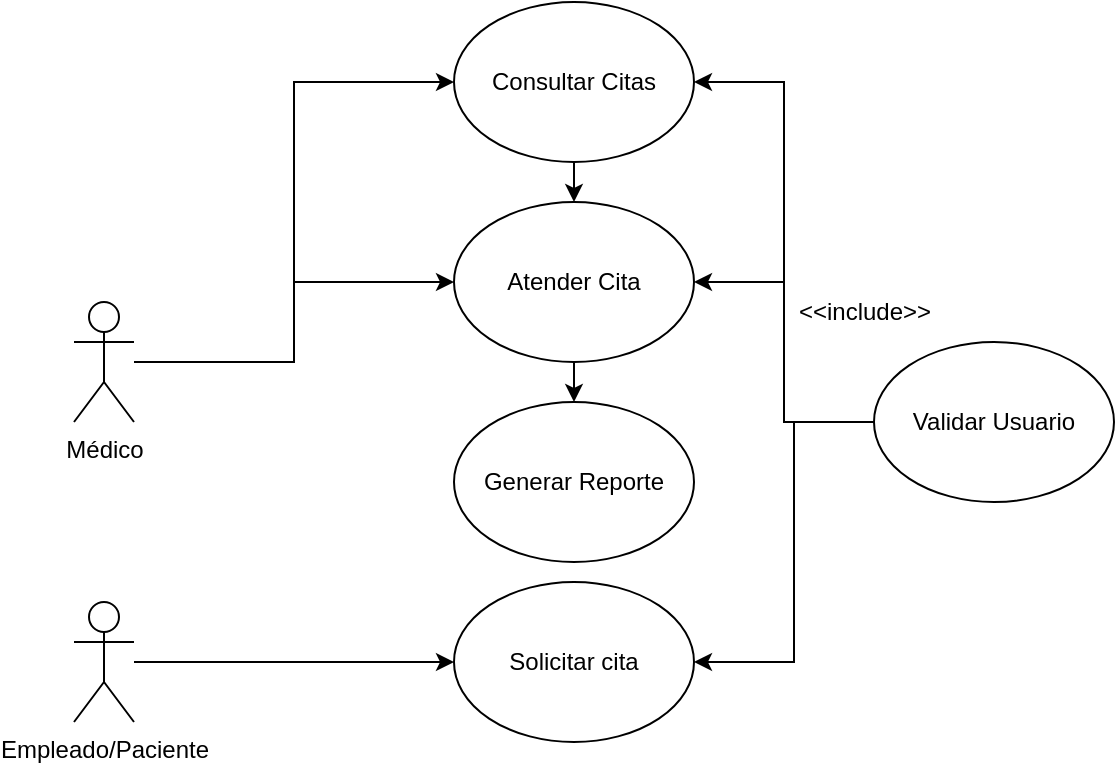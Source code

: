 <mxfile version="20.8.20" type="github" pages="4">
  <diagram name="CasosUso" id="oI0zcblD2vLM9tzDN-FS">
    <mxGraphModel dx="753" dy="471" grid="1" gridSize="10" guides="1" tooltips="1" connect="1" arrows="1" fold="1" page="1" pageScale="1" pageWidth="827" pageHeight="1169" math="0" shadow="0">
      <root>
        <mxCell id="0" />
        <mxCell id="1" parent="0" />
        <mxCell id="5IkLuFJpY8_xRAn4Nj8V-5" style="edgeStyle=orthogonalEdgeStyle;rounded=0;orthogonalLoop=1;jettySize=auto;html=1;entryX=0;entryY=0.5;entryDx=0;entryDy=0;" edge="1" parent="1" source="oaAsL4D27_Mjlr-QGw2--1" target="5IkLuFJpY8_xRAn4Nj8V-3">
          <mxGeometry relative="1" as="geometry">
            <mxPoint x="260" y="310" as="sourcePoint" />
          </mxGeometry>
        </mxCell>
        <mxCell id="5IkLuFJpY8_xRAn4Nj8V-14" style="edgeStyle=orthogonalEdgeStyle;rounded=0;orthogonalLoop=1;jettySize=auto;html=1;" edge="1" parent="1" source="oaAsL4D27_Mjlr-QGw2--1" target="5IkLuFJpY8_xRAn4Nj8V-6">
          <mxGeometry relative="1" as="geometry">
            <mxPoint x="250" y="330" as="sourcePoint" />
          </mxGeometry>
        </mxCell>
        <mxCell id="oaAsL4D27_Mjlr-QGw2--1" value="Médico" style="shape=umlActor;verticalLabelPosition=bottom;verticalAlign=top;html=1;outlineConnect=0;" parent="1" vertex="1">
          <mxGeometry x="200" y="280" width="30" height="60" as="geometry" />
        </mxCell>
        <mxCell id="oaAsL4D27_Mjlr-QGw2--2" value="Empleado/Paciente" style="shape=umlActor;verticalLabelPosition=bottom;verticalAlign=top;html=1;outlineConnect=0;" parent="1" vertex="1">
          <mxGeometry x="200" y="430" width="30" height="60" as="geometry" />
        </mxCell>
        <mxCell id="oaAsL4D27_Mjlr-QGw2--3" value="Solicitar cita" style="ellipse;whiteSpace=wrap;html=1;" parent="1" vertex="1">
          <mxGeometry x="390" y="420" width="120" height="80" as="geometry" />
        </mxCell>
        <mxCell id="oaAsL4D27_Mjlr-QGw2--4" value="" style="endArrow=classic;html=1;rounded=0;entryX=0;entryY=0.5;entryDx=0;entryDy=0;" parent="1" source="oaAsL4D27_Mjlr-QGw2--2" target="oaAsL4D27_Mjlr-QGw2--3" edge="1">
          <mxGeometry width="50" height="50" relative="1" as="geometry">
            <mxPoint x="510" y="330" as="sourcePoint" />
            <mxPoint x="490" y="310" as="targetPoint" />
          </mxGeometry>
        </mxCell>
        <mxCell id="5IkLuFJpY8_xRAn4Nj8V-2" style="edgeStyle=orthogonalEdgeStyle;rounded=0;orthogonalLoop=1;jettySize=auto;html=1;exitX=0;exitY=0.5;exitDx=0;exitDy=0;entryX=1;entryY=0.5;entryDx=0;entryDy=0;" edge="1" parent="1" source="5IkLuFJpY8_xRAn4Nj8V-1" target="oaAsL4D27_Mjlr-QGw2--3">
          <mxGeometry relative="1" as="geometry">
            <Array as="points">
              <mxPoint x="560" y="340" />
              <mxPoint x="560" y="460" />
            </Array>
          </mxGeometry>
        </mxCell>
        <mxCell id="5IkLuFJpY8_xRAn4Nj8V-7" style="edgeStyle=orthogonalEdgeStyle;rounded=0;orthogonalLoop=1;jettySize=auto;html=1;exitX=0;exitY=0.5;exitDx=0;exitDy=0;entryX=1;entryY=0.5;entryDx=0;entryDy=0;" edge="1" parent="1" source="5IkLuFJpY8_xRAn4Nj8V-1" target="5IkLuFJpY8_xRAn4Nj8V-3">
          <mxGeometry relative="1" as="geometry" />
        </mxCell>
        <mxCell id="5IkLuFJpY8_xRAn4Nj8V-8" style="edgeStyle=orthogonalEdgeStyle;rounded=0;orthogonalLoop=1;jettySize=auto;html=1;exitX=0;exitY=0.5;exitDx=0;exitDy=0;" edge="1" parent="1" source="5IkLuFJpY8_xRAn4Nj8V-1" target="5IkLuFJpY8_xRAn4Nj8V-6">
          <mxGeometry relative="1" as="geometry" />
        </mxCell>
        <mxCell id="5IkLuFJpY8_xRAn4Nj8V-1" value="Validar Usuario" style="ellipse;whiteSpace=wrap;html=1;" vertex="1" parent="1">
          <mxGeometry x="600" y="300" width="120" height="80" as="geometry" />
        </mxCell>
        <mxCell id="5IkLuFJpY8_xRAn4Nj8V-9" style="edgeStyle=orthogonalEdgeStyle;rounded=0;orthogonalLoop=1;jettySize=auto;html=1;exitX=0.5;exitY=1;exitDx=0;exitDy=0;entryX=0.5;entryY=0;entryDx=0;entryDy=0;" edge="1" parent="1" source="5IkLuFJpY8_xRAn4Nj8V-3" target="5IkLuFJpY8_xRAn4Nj8V-6">
          <mxGeometry relative="1" as="geometry" />
        </mxCell>
        <mxCell id="5IkLuFJpY8_xRAn4Nj8V-3" value="Consultar Citas" style="ellipse;whiteSpace=wrap;html=1;" vertex="1" parent="1">
          <mxGeometry x="390" y="130" width="120" height="80" as="geometry" />
        </mxCell>
        <mxCell id="5IkLuFJpY8_xRAn4Nj8V-12" style="edgeStyle=orthogonalEdgeStyle;rounded=0;orthogonalLoop=1;jettySize=auto;html=1;exitX=0.5;exitY=1;exitDx=0;exitDy=0;entryX=0.5;entryY=0;entryDx=0;entryDy=0;" edge="1" parent="1" source="5IkLuFJpY8_xRAn4Nj8V-6" target="5IkLuFJpY8_xRAn4Nj8V-11">
          <mxGeometry relative="1" as="geometry" />
        </mxCell>
        <mxCell id="5IkLuFJpY8_xRAn4Nj8V-6" value="Atender Cita" style="ellipse;whiteSpace=wrap;html=1;" vertex="1" parent="1">
          <mxGeometry x="390" y="230" width="120" height="80" as="geometry" />
        </mxCell>
        <mxCell id="5IkLuFJpY8_xRAn4Nj8V-11" value="Generar Reporte" style="ellipse;whiteSpace=wrap;html=1;" vertex="1" parent="1">
          <mxGeometry x="390" y="330" width="120" height="80" as="geometry" />
        </mxCell>
        <mxCell id="5IkLuFJpY8_xRAn4Nj8V-13" value="&amp;lt;&amp;lt;include&amp;gt;&amp;gt;" style="text;html=1;align=center;verticalAlign=middle;resizable=0;points=[];autosize=1;strokeColor=none;fillColor=none;" vertex="1" parent="1">
          <mxGeometry x="550" y="270" width="90" height="30" as="geometry" />
        </mxCell>
      </root>
    </mxGraphModel>
  </diagram>
  <diagram id="XqRJrCncq-GjlaDZzdW8" name="Clase">
    <mxGraphModel dx="753" dy="471" grid="1" gridSize="10" guides="1" tooltips="1" connect="1" arrows="1" fold="1" page="1" pageScale="1" pageWidth="827" pageHeight="1169" math="0" shadow="0">
      <root>
        <mxCell id="0" />
        <mxCell id="1" parent="0" />
        <mxCell id="9M5RaAoIDpLF31Z5K_zt-23" style="edgeStyle=orthogonalEdgeStyle;rounded=0;orthogonalLoop=1;jettySize=auto;html=1;entryX=0.5;entryY=0;entryDx=0;entryDy=0;" edge="1" parent="1" source="9M5RaAoIDpLF31Z5K_zt-6" target="9M5RaAoIDpLF31Z5K_zt-18">
          <mxGeometry relative="1" as="geometry" />
        </mxCell>
        <mxCell id="9M5RaAoIDpLF31Z5K_zt-24" style="edgeStyle=orthogonalEdgeStyle;rounded=0;orthogonalLoop=1;jettySize=auto;html=1;entryX=0.5;entryY=0;entryDx=0;entryDy=0;" edge="1" parent="1" source="9M5RaAoIDpLF31Z5K_zt-6" target="9M5RaAoIDpLF31Z5K_zt-14">
          <mxGeometry relative="1" as="geometry" />
        </mxCell>
        <mxCell id="9M5RaAoIDpLF31Z5K_zt-6" value="Paciente" style="swimlane;fontStyle=1;align=center;verticalAlign=top;childLayout=stackLayout;horizontal=1;startSize=26;horizontalStack=0;resizeParent=1;resizeParentMax=0;resizeLast=0;collapsible=1;marginBottom=0;" vertex="1" parent="1">
          <mxGeometry x="230" y="93" width="160" height="114" as="geometry">
            <mxRectangle x="310" y="200" width="100" height="30" as="alternateBounds" />
          </mxGeometry>
        </mxCell>
        <mxCell id="9M5RaAoIDpLF31Z5K_zt-7" value="Nombre&#xa;Edad&#xa;Dirección&#xa;" style="text;strokeColor=none;fillColor=none;align=left;verticalAlign=top;spacingLeft=4;spacingRight=4;overflow=hidden;rotatable=0;points=[[0,0.5],[1,0.5]];portConstraint=eastwest;" vertex="1" parent="9M5RaAoIDpLF31Z5K_zt-6">
          <mxGeometry y="26" width="160" height="54" as="geometry" />
        </mxCell>
        <mxCell id="9M5RaAoIDpLF31Z5K_zt-8" value="" style="line;strokeWidth=1;fillColor=none;align=left;verticalAlign=middle;spacingTop=-1;spacingLeft=3;spacingRight=3;rotatable=0;labelPosition=right;points=[];portConstraint=eastwest;strokeColor=inherit;" vertex="1" parent="9M5RaAoIDpLF31Z5K_zt-6">
          <mxGeometry y="80" width="160" height="8" as="geometry" />
        </mxCell>
        <mxCell id="9M5RaAoIDpLF31Z5K_zt-9" value="Solicitar Cita" style="text;strokeColor=none;fillColor=none;align=left;verticalAlign=top;spacingLeft=4;spacingRight=4;overflow=hidden;rotatable=0;points=[[0,0.5],[1,0.5]];portConstraint=eastwest;" vertex="1" parent="9M5RaAoIDpLF31Z5K_zt-6">
          <mxGeometry y="88" width="160" height="26" as="geometry" />
        </mxCell>
        <mxCell id="9M5RaAoIDpLF31Z5K_zt-22" style="edgeStyle=orthogonalEdgeStyle;rounded=0;orthogonalLoop=1;jettySize=auto;html=1;entryX=0.5;entryY=0;entryDx=0;entryDy=0;" edge="1" parent="1" source="9M5RaAoIDpLF31Z5K_zt-10" target="9M5RaAoIDpLF31Z5K_zt-18">
          <mxGeometry relative="1" as="geometry" />
        </mxCell>
        <mxCell id="9M5RaAoIDpLF31Z5K_zt-10" value="Médico" style="swimlane;fontStyle=1;align=center;verticalAlign=top;childLayout=stackLayout;horizontal=1;startSize=26;horizontalStack=0;resizeParent=1;resizeParentMax=0;resizeLast=0;collapsible=1;marginBottom=0;" vertex="1" parent="1">
          <mxGeometry x="530" y="80" width="160" height="140" as="geometry" />
        </mxCell>
        <mxCell id="9M5RaAoIDpLF31Z5K_zt-11" value="Nombre&#xa;Especialidad&#xa;Contacto" style="text;strokeColor=none;fillColor=none;align=left;verticalAlign=top;spacingLeft=4;spacingRight=4;overflow=hidden;rotatable=0;points=[[0,0.5],[1,0.5]];portConstraint=eastwest;" vertex="1" parent="9M5RaAoIDpLF31Z5K_zt-10">
          <mxGeometry y="26" width="160" height="64" as="geometry" />
        </mxCell>
        <mxCell id="9M5RaAoIDpLF31Z5K_zt-12" value="" style="line;strokeWidth=1;fillColor=none;align=left;verticalAlign=middle;spacingTop=-1;spacingLeft=3;spacingRight=3;rotatable=0;labelPosition=right;points=[];portConstraint=eastwest;strokeColor=inherit;" vertex="1" parent="9M5RaAoIDpLF31Z5K_zt-10">
          <mxGeometry y="90" width="160" height="8" as="geometry" />
        </mxCell>
        <mxCell id="9M5RaAoIDpLF31Z5K_zt-13" value="Consultar Citas&#xa;Atender Citas" style="text;strokeColor=none;fillColor=none;align=left;verticalAlign=top;spacingLeft=4;spacingRight=4;overflow=hidden;rotatable=0;points=[[0,0.5],[1,0.5]];portConstraint=eastwest;" vertex="1" parent="9M5RaAoIDpLF31Z5K_zt-10">
          <mxGeometry y="98" width="160" height="42" as="geometry" />
        </mxCell>
        <mxCell id="9M5RaAoIDpLF31Z5K_zt-14" value="Historial Clínico" style="swimlane;fontStyle=1;align=center;verticalAlign=top;childLayout=stackLayout;horizontal=1;startSize=26;horizontalStack=0;resizeParent=1;resizeParentMax=0;resizeLast=0;collapsible=1;marginBottom=0;" vertex="1" parent="1">
          <mxGeometry x="160" y="288" width="160" height="144" as="geometry" />
        </mxCell>
        <mxCell id="9M5RaAoIDpLF31Z5K_zt-15" value="Paciente&#xa;Antecedentes médicos&#xa;Resultados exámenes&#xa;Tratamientos recibidos" style="text;strokeColor=none;fillColor=none;align=left;verticalAlign=top;spacingLeft=4;spacingRight=4;overflow=hidden;rotatable=0;points=[[0,0.5],[1,0.5]];portConstraint=eastwest;" vertex="1" parent="9M5RaAoIDpLF31Z5K_zt-14">
          <mxGeometry y="26" width="160" height="84" as="geometry" />
        </mxCell>
        <mxCell id="9M5RaAoIDpLF31Z5K_zt-16" value="" style="line;strokeWidth=1;fillColor=none;align=left;verticalAlign=middle;spacingTop=-1;spacingLeft=3;spacingRight=3;rotatable=0;labelPosition=right;points=[];portConstraint=eastwest;strokeColor=inherit;" vertex="1" parent="9M5RaAoIDpLF31Z5K_zt-14">
          <mxGeometry y="110" width="160" height="8" as="geometry" />
        </mxCell>
        <mxCell id="9M5RaAoIDpLF31Z5K_zt-17" value="Buscar paciente&#xa;" style="text;strokeColor=none;fillColor=none;align=left;verticalAlign=top;spacingLeft=4;spacingRight=4;overflow=hidden;rotatable=0;points=[[0,0.5],[1,0.5]];portConstraint=eastwest;" vertex="1" parent="9M5RaAoIDpLF31Z5K_zt-14">
          <mxGeometry y="118" width="160" height="26" as="geometry" />
        </mxCell>
        <mxCell id="9M5RaAoIDpLF31Z5K_zt-18" value="Cita" style="swimlane;fontStyle=1;align=center;verticalAlign=top;childLayout=stackLayout;horizontal=1;startSize=26;horizontalStack=0;resizeParent=1;resizeParentMax=0;resizeLast=0;collapsible=1;marginBottom=0;" vertex="1" parent="1">
          <mxGeometry x="390" y="290" width="160" height="140" as="geometry" />
        </mxCell>
        <mxCell id="9M5RaAoIDpLF31Z5K_zt-19" value="Paciente&#xa;Fecha&#xa;Médico&#xa;Motivo" style="text;strokeColor=none;fillColor=none;align=left;verticalAlign=top;spacingLeft=4;spacingRight=4;overflow=hidden;rotatable=0;points=[[0,0.5],[1,0.5]];portConstraint=eastwest;" vertex="1" parent="9M5RaAoIDpLF31Z5K_zt-18">
          <mxGeometry y="26" width="160" height="64" as="geometry" />
        </mxCell>
        <mxCell id="9M5RaAoIDpLF31Z5K_zt-20" value="" style="line;strokeWidth=1;fillColor=none;align=left;verticalAlign=middle;spacingTop=-1;spacingLeft=3;spacingRight=3;rotatable=0;labelPosition=right;points=[];portConstraint=eastwest;strokeColor=inherit;" vertex="1" parent="9M5RaAoIDpLF31Z5K_zt-18">
          <mxGeometry y="90" width="160" height="8" as="geometry" />
        </mxCell>
        <mxCell id="9M5RaAoIDpLF31Z5K_zt-21" value="Realizar&#xa;Generar Resultado" style="text;strokeColor=none;fillColor=none;align=left;verticalAlign=top;spacingLeft=4;spacingRight=4;overflow=hidden;rotatable=0;points=[[0,0.5],[1,0.5]];portConstraint=eastwest;" vertex="1" parent="9M5RaAoIDpLF31Z5K_zt-18">
          <mxGeometry y="98" width="160" height="42" as="geometry" />
        </mxCell>
      </root>
    </mxGraphModel>
  </diagram>
  <diagram id="Oz5uxYZ2jUDLKSkr-OMg" name="Secuencia">
    <mxGraphModel dx="753" dy="471" grid="1" gridSize="10" guides="1" tooltips="1" connect="1" arrows="1" fold="1" page="1" pageScale="1" pageWidth="827" pageHeight="1169" math="0" shadow="0">
      <root>
        <mxCell id="0" />
        <mxCell id="1" parent="0" />
      </root>
    </mxGraphModel>
  </diagram>
  <diagram id="GLQSBOTR5oHm-Lj6X5NR" name="Actividades">
    <mxGraphModel dx="753" dy="471" grid="1" gridSize="10" guides="1" tooltips="1" connect="1" arrows="1" fold="1" page="1" pageScale="1" pageWidth="827" pageHeight="1169" math="0" shadow="0">
      <root>
        <mxCell id="0" />
        <mxCell id="1" parent="0" />
      </root>
    </mxGraphModel>
  </diagram>
</mxfile>

